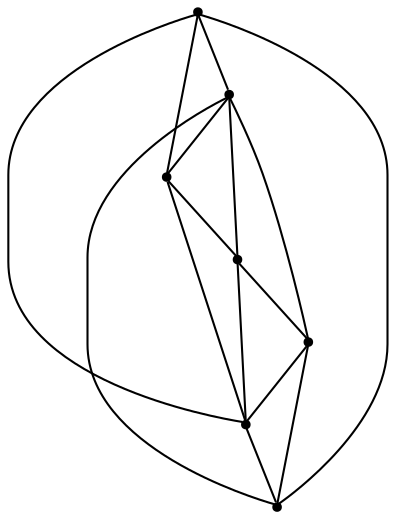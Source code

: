 graph {
  node [shape=point,comment="{\"directed\":false,\"doi\":\"10.1007/978-3-030-04414-5_23\",\"figure\":\"1 (4)\"}"]

  v0 [pos="919.2172517217841,1061.9640131925632"]
  v1 [pos="761.796365923665,1334.25403842696"]
  v2 [pos="762.7381739781887,1092.8768892403734"]
  v3 [pos="813.3545544657197,1183.2276743873638"]
  v4 [pos="604.6463031965213,1061.9640131925632"]
  v5 [pos="761.796365923665,1182.9818445773872"]
  v6 [pos="710.5048672054353,1183.227674387364"]

  v0 -- v1 [id="-1",pos="919.2172517217841,1061.9640131925632 761.796365923665,1334.25403842696 761.796365923665,1334.25403842696 761.796365923665,1334.25403842696"]
  v4 -- v6 [id="-2",pos="604.6463031965213,1061.9640131925632 710.5048672054353,1183.227674387364 710.5048672054353,1183.227674387364 710.5048672054353,1183.227674387364"]
  v4 -- v0 [id="-3",pos="604.6463031965213,1061.9640131925632 919.2172517217841,1061.9640131925632 919.2172517217841,1061.9640131925632 919.2172517217841,1061.9640131925632"]
  v6 -- v1 [id="-4",pos="710.5048672054353,1183.227674387364 761.796365923665,1334.25403842696 761.796365923665,1334.25403842696 761.796365923665,1334.25403842696"]
  v6 -- v5 [id="-5",pos="710.5048672054353,1183.227674387364 761.796365923665,1182.9818445773872 761.796365923665,1182.9818445773872 761.796365923665,1182.9818445773872"]
  v5 -- v3 [id="-6",pos="761.796365923665,1182.9818445773872 813.3545544657197,1183.2276743873638 813.3545544657197,1183.2276743873638 813.3545544657197,1183.2276743873638"]
  v6 -- v2 [id="-7",pos="710.5048672054353,1183.227674387364 762.7381739781887,1092.8768892403734 762.7381739781887,1092.8768892403734 762.7381739781887,1092.8768892403734"]
  v1 -- v5 [id="-8",pos="761.796365923665,1334.25403842696 761.796365923665,1182.9818445773872 761.796365923665,1182.9818445773872 761.796365923665,1182.9818445773872"]
  v1 -- v3 [id="-9",pos="761.796365923665,1334.25403842696 813.3545544657197,1183.2276743873638 813.3545544657197,1183.2276743873638 813.3545544657197,1183.2276743873638"]
  v1 -- v4 [id="-10",pos="761.796365923665,1334.25403842696 604.6463031965213,1061.9640131925632 604.6463031965213,1061.9640131925632 604.6463031965213,1061.9640131925632"]
  v5 -- v2 [id="-11",pos="761.796365923665,1182.9818445773872 762.7381739781887,1092.8768892403734 762.7381739781887,1092.8768892403734 762.7381739781887,1092.8768892403734"]
  v2 -- v4 [id="-12",pos="762.7381739781887,1092.8768892403734 604.6463031965213,1061.9640131925632 604.6463031965213,1061.9640131925632 604.6463031965213,1061.9640131925632"]
  v2 -- v3 [id="-13",pos="762.7381739781887,1092.8768892403734 813.3545544657197,1183.2276743873638 813.3545544657197,1183.2276743873638 813.3545544657197,1183.2276743873638"]
  v3 -- v0 [id="-14",pos="813.3545544657197,1183.2276743873638 919.2172517217841,1061.9640131925632 919.2172517217841,1061.9640131925632 919.2172517217841,1061.9640131925632"]
  v0 -- v2 [id="-15",pos="919.2172517217841,1061.9640131925632 762.7381739781887,1092.8768892403734 762.7381739781887,1092.8768892403734 762.7381739781887,1092.8768892403734"]
}